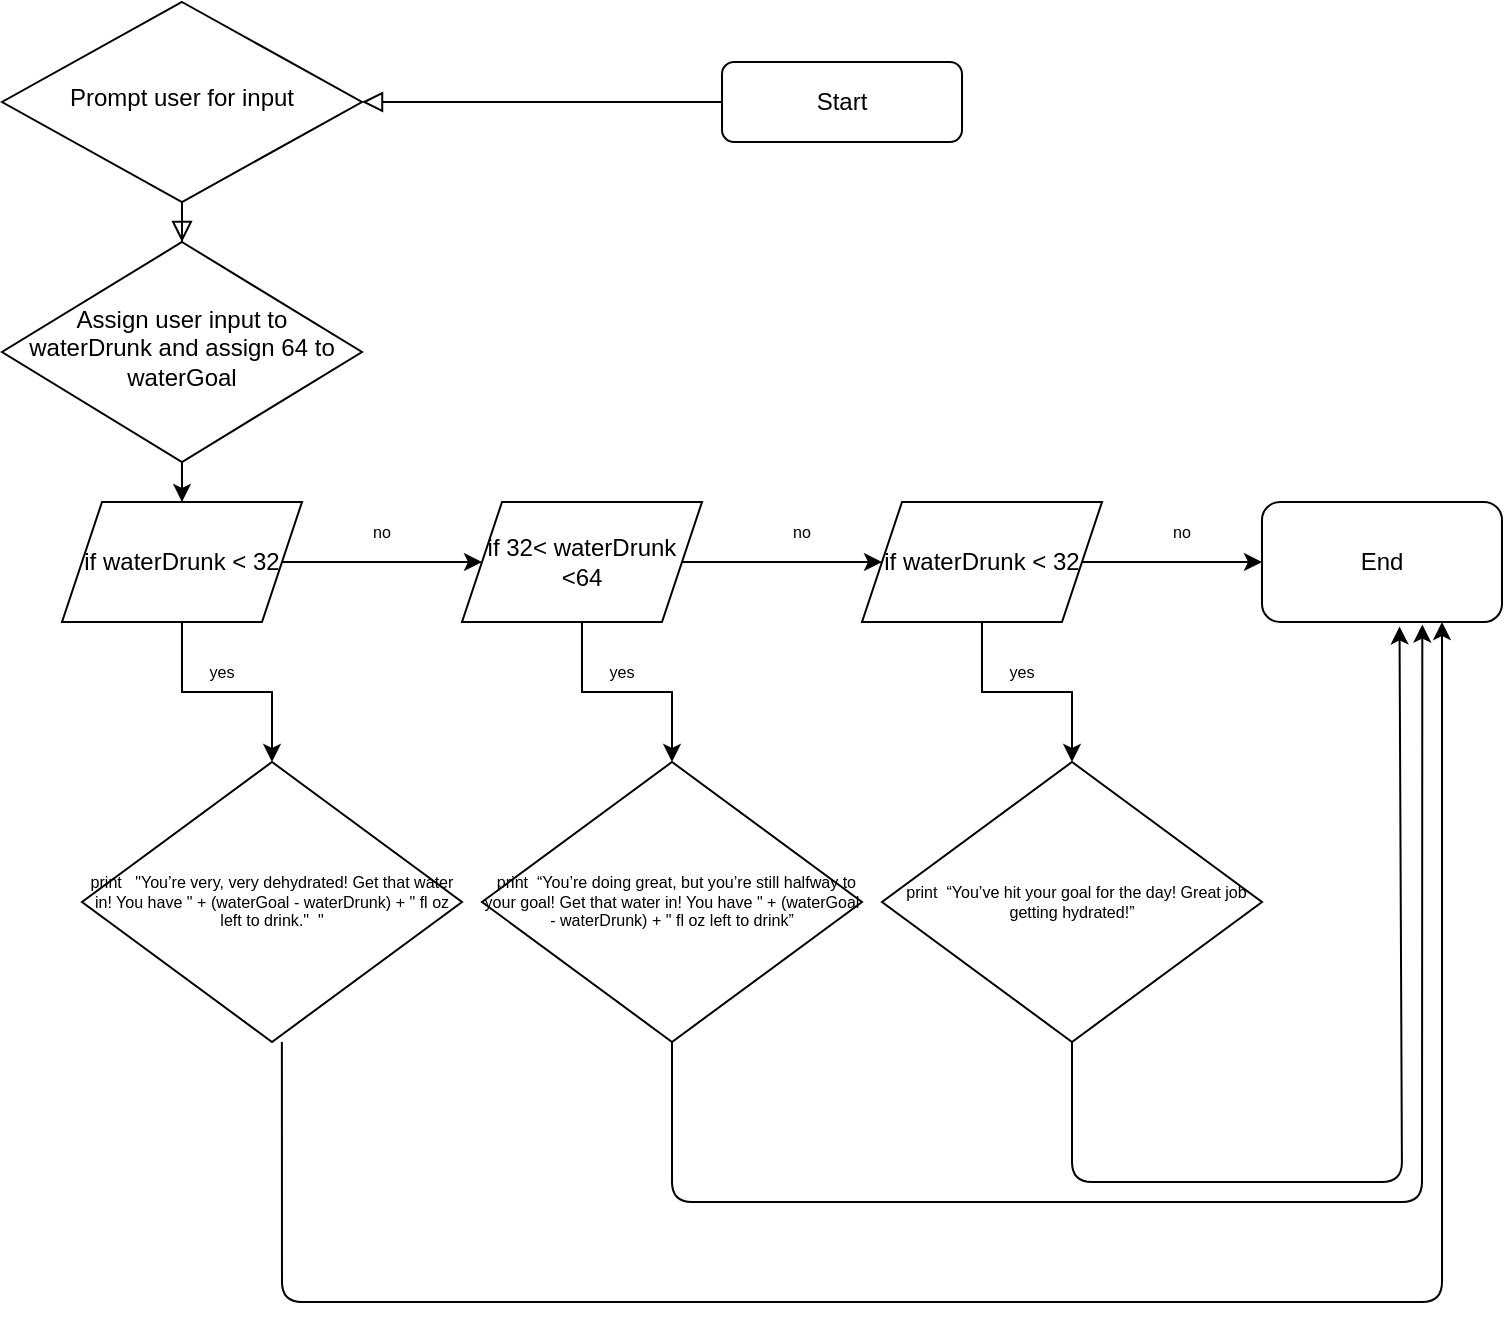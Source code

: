 <mxfile version="20.3.0" type="github">
  <diagram id="C5RBs43oDa-KdzZeNtuy" name="Page-1">
    <mxGraphModel dx="677" dy="354" grid="1" gridSize="10" guides="1" tooltips="1" connect="1" arrows="1" fold="1" page="1" pageScale="1" pageWidth="827" pageHeight="1169" math="0" shadow="0">
      <root>
        <mxCell id="WIyWlLk6GJQsqaUBKTNV-0" />
        <mxCell id="WIyWlLk6GJQsqaUBKTNV-1" parent="WIyWlLk6GJQsqaUBKTNV-0" />
        <mxCell id="WIyWlLk6GJQsqaUBKTNV-2" value="" style="rounded=0;html=1;jettySize=auto;orthogonalLoop=1;fontSize=11;endArrow=block;endFill=0;endSize=8;strokeWidth=1;shadow=0;labelBackgroundColor=none;edgeStyle=orthogonalEdgeStyle;" parent="WIyWlLk6GJQsqaUBKTNV-1" source="WIyWlLk6GJQsqaUBKTNV-3" target="WIyWlLk6GJQsqaUBKTNV-6" edge="1">
          <mxGeometry relative="1" as="geometry" />
        </mxCell>
        <mxCell id="WIyWlLk6GJQsqaUBKTNV-3" value="Start" style="rounded=1;whiteSpace=wrap;html=1;fontSize=12;glass=0;strokeWidth=1;shadow=0;" parent="WIyWlLk6GJQsqaUBKTNV-1" vertex="1">
          <mxGeometry x="430" y="80" width="120" height="40" as="geometry" />
        </mxCell>
        <mxCell id="WIyWlLk6GJQsqaUBKTNV-4" value="&lt;div&gt;&lt;br&gt;&lt;/div&gt;&lt;div&gt;&lt;br&gt;&lt;/div&gt;" style="rounded=0;html=1;jettySize=auto;orthogonalLoop=1;fontSize=11;endArrow=block;endFill=0;endSize=8;strokeWidth=1;shadow=0;labelBackgroundColor=none;edgeStyle=orthogonalEdgeStyle;" parent="WIyWlLk6GJQsqaUBKTNV-1" source="WIyWlLk6GJQsqaUBKTNV-6" target="WIyWlLk6GJQsqaUBKTNV-10" edge="1">
          <mxGeometry y="20" relative="1" as="geometry">
            <mxPoint as="offset" />
          </mxGeometry>
        </mxCell>
        <mxCell id="WIyWlLk6GJQsqaUBKTNV-6" value="Prompt user for input" style="rhombus;whiteSpace=wrap;html=1;shadow=0;fontFamily=Helvetica;fontSize=12;align=center;strokeWidth=1;spacing=6;spacingTop=-4;" parent="WIyWlLk6GJQsqaUBKTNV-1" vertex="1">
          <mxGeometry x="70" y="50" width="180" height="100" as="geometry" />
        </mxCell>
        <mxCell id="xgkgmY2sAe6bO4eI4Nqc-11" value="" style="edgeStyle=orthogonalEdgeStyle;rounded=0;orthogonalLoop=1;jettySize=auto;html=1;" edge="1" parent="WIyWlLk6GJQsqaUBKTNV-1" source="WIyWlLk6GJQsqaUBKTNV-10" target="xgkgmY2sAe6bO4eI4Nqc-1">
          <mxGeometry relative="1" as="geometry" />
        </mxCell>
        <mxCell id="WIyWlLk6GJQsqaUBKTNV-10" value="Assign user input to waterDrunk and assign 64 to waterGoal" style="rhombus;whiteSpace=wrap;html=1;shadow=0;fontFamily=Helvetica;fontSize=12;align=center;strokeWidth=1;spacing=6;spacingTop=-4;" parent="WIyWlLk6GJQsqaUBKTNV-1" vertex="1">
          <mxGeometry x="70" y="170" width="180" height="110" as="geometry" />
        </mxCell>
        <mxCell id="xgkgmY2sAe6bO4eI4Nqc-3" value="" style="edgeStyle=orthogonalEdgeStyle;rounded=0;orthogonalLoop=1;jettySize=auto;html=1;" edge="1" parent="WIyWlLk6GJQsqaUBKTNV-1" source="xgkgmY2sAe6bO4eI4Nqc-1" target="xgkgmY2sAe6bO4eI4Nqc-2">
          <mxGeometry relative="1" as="geometry" />
        </mxCell>
        <mxCell id="xgkgmY2sAe6bO4eI4Nqc-13" value="" style="edgeStyle=orthogonalEdgeStyle;rounded=0;orthogonalLoop=1;jettySize=auto;html=1;" edge="1" parent="WIyWlLk6GJQsqaUBKTNV-1" source="xgkgmY2sAe6bO4eI4Nqc-1" target="xgkgmY2sAe6bO4eI4Nqc-12">
          <mxGeometry relative="1" as="geometry" />
        </mxCell>
        <mxCell id="xgkgmY2sAe6bO4eI4Nqc-1" value="if waterDrunk &amp;lt; 32" style="shape=parallelogram;perimeter=parallelogramPerimeter;whiteSpace=wrap;html=1;fixedSize=1;" vertex="1" parent="WIyWlLk6GJQsqaUBKTNV-1">
          <mxGeometry x="100" y="300" width="120" height="60" as="geometry" />
        </mxCell>
        <mxCell id="xgkgmY2sAe6bO4eI4Nqc-5" value="" style="edgeStyle=orthogonalEdgeStyle;rounded=0;orthogonalLoop=1;jettySize=auto;html=1;" edge="1" parent="WIyWlLk6GJQsqaUBKTNV-1" source="xgkgmY2sAe6bO4eI4Nqc-2" target="xgkgmY2sAe6bO4eI4Nqc-4">
          <mxGeometry relative="1" as="geometry" />
        </mxCell>
        <mxCell id="xgkgmY2sAe6bO4eI4Nqc-10" value="" style="edgeStyle=orthogonalEdgeStyle;rounded=0;orthogonalLoop=1;jettySize=auto;html=1;" edge="1" parent="WIyWlLk6GJQsqaUBKTNV-1" source="xgkgmY2sAe6bO4eI4Nqc-2" target="xgkgmY2sAe6bO4eI4Nqc-9">
          <mxGeometry relative="1" as="geometry" />
        </mxCell>
        <mxCell id="xgkgmY2sAe6bO4eI4Nqc-2" value="if 32&amp;lt; waterDrunk &amp;lt;64" style="shape=parallelogram;perimeter=parallelogramPerimeter;whiteSpace=wrap;html=1;fixedSize=1;" vertex="1" parent="WIyWlLk6GJQsqaUBKTNV-1">
          <mxGeometry x="300" y="300" width="120" height="60" as="geometry" />
        </mxCell>
        <mxCell id="xgkgmY2sAe6bO4eI4Nqc-7" value="" style="edgeStyle=orthogonalEdgeStyle;rounded=0;orthogonalLoop=1;jettySize=auto;html=1;" edge="1" parent="WIyWlLk6GJQsqaUBKTNV-1" source="xgkgmY2sAe6bO4eI4Nqc-4">
          <mxGeometry relative="1" as="geometry">
            <mxPoint x="700" y="330" as="targetPoint" />
          </mxGeometry>
        </mxCell>
        <mxCell id="xgkgmY2sAe6bO4eI4Nqc-15" value="" style="edgeStyle=orthogonalEdgeStyle;rounded=0;orthogonalLoop=1;jettySize=auto;html=1;fontSize=8.04;" edge="1" parent="WIyWlLk6GJQsqaUBKTNV-1" source="xgkgmY2sAe6bO4eI4Nqc-4" target="xgkgmY2sAe6bO4eI4Nqc-14">
          <mxGeometry relative="1" as="geometry" />
        </mxCell>
        <mxCell id="xgkgmY2sAe6bO4eI4Nqc-4" value="if waterDrunk &amp;lt; 32" style="shape=parallelogram;perimeter=parallelogramPerimeter;whiteSpace=wrap;html=1;fixedSize=1;" vertex="1" parent="WIyWlLk6GJQsqaUBKTNV-1">
          <mxGeometry x="500" y="300" width="120" height="60" as="geometry" />
        </mxCell>
        <mxCell id="xgkgmY2sAe6bO4eI4Nqc-8" value="End" style="rounded=1;whiteSpace=wrap;html=1;" vertex="1" parent="WIyWlLk6GJQsqaUBKTNV-1">
          <mxGeometry x="700" y="300" width="120" height="60" as="geometry" />
        </mxCell>
        <mxCell id="xgkgmY2sAe6bO4eI4Nqc-9" value="&lt;h6&gt;&lt;span style=&quot;font-weight: normal;&quot;&gt;&amp;nbsp; print&amp;nbsp; “You’re doing great, but you’re still halfway to your goal! Get that water in! You have &quot; + (waterGoal - waterDrunk) + &quot; fl oz left to drink”&lt;/span&gt;&lt;/h6&gt;" style="rhombus;whiteSpace=wrap;html=1;" vertex="1" parent="WIyWlLk6GJQsqaUBKTNV-1">
          <mxGeometry x="310" y="430" width="190" height="140" as="geometry" />
        </mxCell>
        <mxCell id="xgkgmY2sAe6bO4eI4Nqc-12" value="&lt;h6&gt;&lt;font style=&quot;font-size: 8.04px;&quot;&gt;&lt;span style=&quot;font-weight: normal;&quot;&gt;print&amp;nbsp;&amp;nbsp; &quot;You’re very, very dehydrated! Get that water in! You have &quot; + (waterGoal - waterDrunk) + &quot; fl oz left to drink.&quot;&amp;nbsp; &quot;&lt;/span&gt;&lt;/font&gt;&lt;/h6&gt;" style="rhombus;whiteSpace=wrap;html=1;" vertex="1" parent="WIyWlLk6GJQsqaUBKTNV-1">
          <mxGeometry x="110" y="430" width="190" height="140" as="geometry" />
        </mxCell>
        <mxCell id="xgkgmY2sAe6bO4eI4Nqc-14" value="&lt;h6&gt;&lt;span style=&quot;font-weight: normal;&quot;&gt;&amp;nbsp; print&amp;nbsp; “You’ve hit your goal for the day! Great job getting hydrated!” &lt;/span&gt;&lt;/h6&gt;" style="rhombus;whiteSpace=wrap;html=1;" vertex="1" parent="WIyWlLk6GJQsqaUBKTNV-1">
          <mxGeometry x="510" y="430" width="190" height="140" as="geometry" />
        </mxCell>
        <mxCell id="xgkgmY2sAe6bO4eI4Nqc-17" value="no" style="text;html=1;strokeColor=none;fillColor=none;align=center;verticalAlign=middle;whiteSpace=wrap;rounded=0;fontSize=8.04;" vertex="1" parent="WIyWlLk6GJQsqaUBKTNV-1">
          <mxGeometry x="230" y="300" width="60" height="30" as="geometry" />
        </mxCell>
        <mxCell id="xgkgmY2sAe6bO4eI4Nqc-18" value="no" style="text;html=1;strokeColor=none;fillColor=none;align=center;verticalAlign=middle;whiteSpace=wrap;rounded=0;fontSize=8.04;" vertex="1" parent="WIyWlLk6GJQsqaUBKTNV-1">
          <mxGeometry x="440" y="300" width="60" height="30" as="geometry" />
        </mxCell>
        <mxCell id="xgkgmY2sAe6bO4eI4Nqc-19" value="no" style="text;html=1;strokeColor=none;fillColor=none;align=center;verticalAlign=middle;whiteSpace=wrap;rounded=0;fontSize=8.04;" vertex="1" parent="WIyWlLk6GJQsqaUBKTNV-1">
          <mxGeometry x="630" y="300" width="60" height="30" as="geometry" />
        </mxCell>
        <mxCell id="xgkgmY2sAe6bO4eI4Nqc-20" value="yes" style="text;html=1;strokeColor=none;fillColor=none;align=center;verticalAlign=middle;whiteSpace=wrap;rounded=0;fontSize=8.04;" vertex="1" parent="WIyWlLk6GJQsqaUBKTNV-1">
          <mxGeometry x="150" y="370" width="60" height="30" as="geometry" />
        </mxCell>
        <mxCell id="xgkgmY2sAe6bO4eI4Nqc-21" value="yes" style="text;html=1;strokeColor=none;fillColor=none;align=center;verticalAlign=middle;whiteSpace=wrap;rounded=0;fontSize=8.04;" vertex="1" parent="WIyWlLk6GJQsqaUBKTNV-1">
          <mxGeometry x="350" y="370" width="60" height="30" as="geometry" />
        </mxCell>
        <mxCell id="xgkgmY2sAe6bO4eI4Nqc-22" value="yes" style="text;html=1;strokeColor=none;fillColor=none;align=center;verticalAlign=middle;whiteSpace=wrap;rounded=0;fontSize=8.04;" vertex="1" parent="WIyWlLk6GJQsqaUBKTNV-1">
          <mxGeometry x="550" y="370" width="60" height="30" as="geometry" />
        </mxCell>
        <mxCell id="xgkgmY2sAe6bO4eI4Nqc-23" value="" style="endArrow=classic;html=1;rounded=1;fontSize=8.04;exitX=0.5;exitY=1;exitDx=0;exitDy=0;entryX=0.668;entryY=1.021;entryDx=0;entryDy=0;entryPerimeter=0;" edge="1" parent="WIyWlLk6GJQsqaUBKTNV-1" source="xgkgmY2sAe6bO4eI4Nqc-9" target="xgkgmY2sAe6bO4eI4Nqc-8">
          <mxGeometry width="50" height="50" relative="1" as="geometry">
            <mxPoint x="410" y="580" as="sourcePoint" />
            <mxPoint x="780" y="370" as="targetPoint" />
            <Array as="points">
              <mxPoint x="405" y="650" />
              <mxPoint x="780" y="650" />
            </Array>
          </mxGeometry>
        </mxCell>
        <mxCell id="xgkgmY2sAe6bO4eI4Nqc-24" value="" style="endArrow=classic;html=1;rounded=1;fontSize=8.04;exitX=0.526;exitY=1;exitDx=0;exitDy=0;exitPerimeter=0;entryX=0.75;entryY=1;entryDx=0;entryDy=0;" edge="1" parent="WIyWlLk6GJQsqaUBKTNV-1" source="xgkgmY2sAe6bO4eI4Nqc-12" target="xgkgmY2sAe6bO4eI4Nqc-8">
          <mxGeometry width="50" height="50" relative="1" as="geometry">
            <mxPoint x="230" y="640" as="sourcePoint" />
            <mxPoint x="800.476" y="700" as="targetPoint" />
            <Array as="points">
              <mxPoint x="210" y="700" />
              <mxPoint x="790" y="700" />
            </Array>
          </mxGeometry>
        </mxCell>
        <mxCell id="xgkgmY2sAe6bO4eI4Nqc-26" value="" style="endArrow=classic;html=1;rounded=1;fontSize=8.04;exitX=0.5;exitY=1;exitDx=0;exitDy=0;entryX=0.573;entryY=1.037;entryDx=0;entryDy=0;entryPerimeter=0;" edge="1" parent="WIyWlLk6GJQsqaUBKTNV-1" source="xgkgmY2sAe6bO4eI4Nqc-14" target="xgkgmY2sAe6bO4eI4Nqc-8">
          <mxGeometry width="50" height="50" relative="1" as="geometry">
            <mxPoint x="640" y="640" as="sourcePoint" />
            <mxPoint x="790" y="640" as="targetPoint" />
            <Array as="points">
              <mxPoint x="605" y="640" />
              <mxPoint x="770" y="640" />
            </Array>
          </mxGeometry>
        </mxCell>
      </root>
    </mxGraphModel>
  </diagram>
</mxfile>
